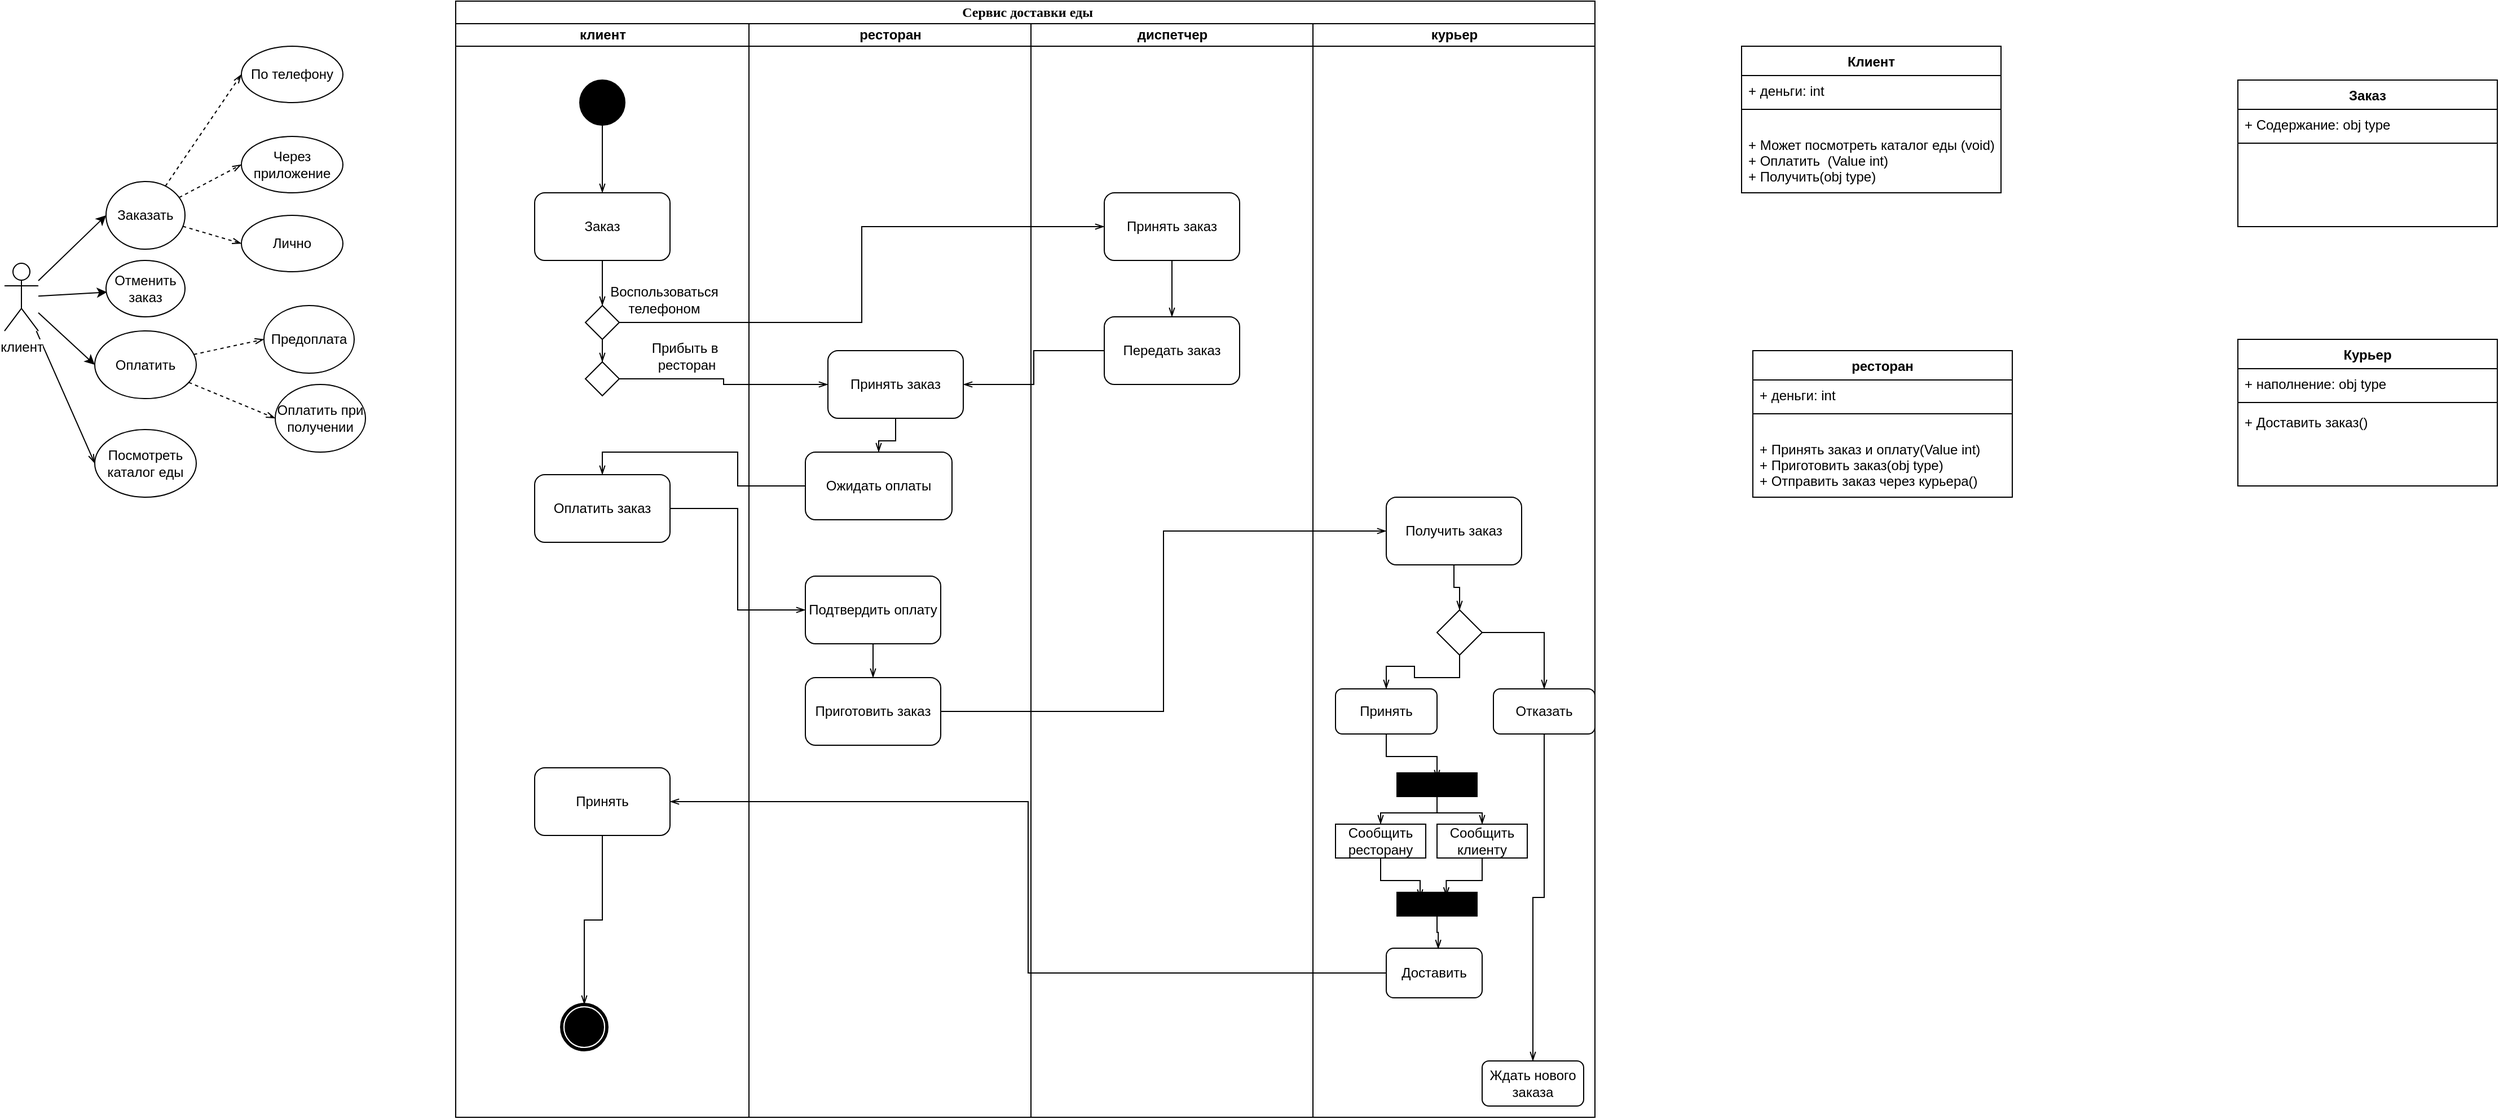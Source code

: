 <mxfile type="github" version="12.6.6"><diagram id="e7e014a7-5840-1c2e-5031-d8a46d1fe8dd" name="Page-1"><mxGraphModel grid="1" dx="1185" dy="657" gridSize="10" guides="1" tooltips="1" connect="1" arrows="1" fold="1" page="1" pageScale="1" pageWidth="1169" pageHeight="826" math="0" shadow="0" background="#ffffff"><root><mxCell id="0" /><mxCell id="1" parent="0" /><mxCell id="ED42qZIdBEckQJyKbsHn-58" parent="1" style="orthogonalLoop=1;jettySize=auto;html=1;entryX=0;entryY=0.5;entryDx=0;entryDy=0;rounded=1;strokeColor=#000000;" edge="1" target="ED42qZIdBEckQJyKbsHn-53" source="ED42qZIdBEckQJyKbsHn-43"><mxGeometry as="geometry" relative="1" /></mxCell><mxCell id="ED42qZIdBEckQJyKbsHn-59" parent="1" style="edgeStyle=none;rounded=1;orthogonalLoop=1;jettySize=auto;html=1;entryX=0.012;entryY=0.562;entryDx=0;entryDy=0;entryPerimeter=0;strokeColor=#000000;" edge="1" target="ED42qZIdBEckQJyKbsHn-54" source="ED42qZIdBEckQJyKbsHn-43"><mxGeometry as="geometry" relative="1" /></mxCell><mxCell id="ED42qZIdBEckQJyKbsHn-60" parent="1" style="edgeStyle=none;rounded=1;orthogonalLoop=1;jettySize=auto;html=1;entryX=0;entryY=0.5;entryDx=0;entryDy=0;strokeColor=#000000;" edge="1" target="ED42qZIdBEckQJyKbsHn-55" source="ED42qZIdBEckQJyKbsHn-43"><mxGeometry as="geometry" relative="1" /></mxCell><mxCell id="ED42qZIdBEckQJyKbsHn-73" parent="1" style="edgeStyle=none;rounded=1;orthogonalLoop=1;jettySize=auto;html=1;entryX=0;entryY=0.5;entryDx=0;entryDy=0;endArrow=openThin;endFill=0;strokeColor=#000000;" edge="1" target="ED42qZIdBEckQJyKbsHn-71" source="ED42qZIdBEckQJyKbsHn-43"><mxGeometry as="geometry" relative="1" /></mxCell><mxCell id="ED42qZIdBEckQJyKbsHn-43" value="клиент" parent="1" vertex="1" style="shape=umlActor;verticalLabelPosition=bottom;labelBackgroundColor=#ffffff;verticalAlign=top;html=1;outlineConnect=0;labelPosition=center;align=center;"><mxGeometry as="geometry" height="60" width="30" y="262.52" x="70" /></mxCell><mxCell id="ED42qZIdBEckQJyKbsHn-68" parent="1" style="edgeStyle=none;rounded=1;orthogonalLoop=1;jettySize=auto;html=1;entryX=0;entryY=0.5;entryDx=0;entryDy=0;endArrow=openThin;endFill=0;strokeColor=#000000;dashed=1;" edge="1" target="ED42qZIdBEckQJyKbsHn-67" source="ED42qZIdBEckQJyKbsHn-53"><mxGeometry as="geometry" relative="1" /></mxCell><mxCell id="ED42qZIdBEckQJyKbsHn-77" parent="1" style="edgeStyle=none;rounded=1;orthogonalLoop=1;jettySize=auto;html=1;entryX=0;entryY=0.5;entryDx=0;entryDy=0;dashed=1;endArrow=openThin;endFill=0;strokeColor=#000000;" edge="1" target="ED42qZIdBEckQJyKbsHn-74" source="ED42qZIdBEckQJyKbsHn-53"><mxGeometry as="geometry" relative="1" /></mxCell><mxCell id="ED42qZIdBEckQJyKbsHn-78" parent="1" style="edgeStyle=none;rounded=1;orthogonalLoop=1;jettySize=auto;html=1;entryX=0;entryY=0.5;entryDx=0;entryDy=0;dashed=1;endArrow=openThin;endFill=0;strokeColor=#000000;" edge="1" target="ED42qZIdBEckQJyKbsHn-75" source="ED42qZIdBEckQJyKbsHn-53"><mxGeometry as="geometry" relative="1" /></mxCell><mxCell id="ED42qZIdBEckQJyKbsHn-53" value="&lt;div align=&quot;center&quot;&gt;Заказать&lt;/div&gt;" parent="1" vertex="1" style="ellipse;whiteSpace=wrap;html=1;align=center;"><mxGeometry as="geometry" height="60" width="70" y="190" x="160" /></mxCell><mxCell id="ED42qZIdBEckQJyKbsHn-54" value="Отменить заказ&lt;br&gt;" parent="1" vertex="1" style="ellipse;whiteSpace=wrap;html=1;"><mxGeometry as="geometry" height="50" width="70" y="260" x="160" /></mxCell><mxCell id="ED42qZIdBEckQJyKbsHn-65" parent="1" style="edgeStyle=none;rounded=1;orthogonalLoop=1;jettySize=auto;html=1;entryX=0;entryY=0.5;entryDx=0;entryDy=0;strokeColor=#000000;dashed=1;endArrow=openThin;endFill=0;" edge="1" target="ED42qZIdBEckQJyKbsHn-62" source="ED42qZIdBEckQJyKbsHn-55"><mxGeometry as="geometry" relative="1" /></mxCell><mxCell id="ED42qZIdBEckQJyKbsHn-66" parent="1" style="edgeStyle=none;rounded=1;orthogonalLoop=1;jettySize=auto;html=1;entryX=0;entryY=0.5;entryDx=0;entryDy=0;strokeColor=#000000;endArrow=openThin;endFill=0;dashed=1;" edge="1" target="ED42qZIdBEckQJyKbsHn-63" source="ED42qZIdBEckQJyKbsHn-55"><mxGeometry as="geometry" relative="1" /></mxCell><mxCell id="ED42qZIdBEckQJyKbsHn-55" value="Оплатить" parent="1" vertex="1" style="ellipse;whiteSpace=wrap;html=1;"><mxGeometry as="geometry" height="60" width="90" y="322.52" x="150" /></mxCell><mxCell id="ED42qZIdBEckQJyKbsHn-62" value="Предоплата" parent="1" vertex="1" style="ellipse;whiteSpace=wrap;html=1;"><mxGeometry as="geometry" height="60" width="80" y="300" x="300" /></mxCell><mxCell id="ED42qZIdBEckQJyKbsHn-63" value="Оплатить при получении" parent="1" vertex="1" style="ellipse;whiteSpace=wrap;html=1;"><mxGeometry as="geometry" height="60" width="80" y="370" x="310" /></mxCell><mxCell id="ED42qZIdBEckQJyKbsHn-67" value="По телефону" parent="1" vertex="1" style="ellipse;whiteSpace=wrap;html=1;"><mxGeometry as="geometry" height="50" width="90" y="70" x="280" /></mxCell><mxCell id="ED42qZIdBEckQJyKbsHn-71" value="Посмотреть каталог еды" parent="1" vertex="1" style="ellipse;whiteSpace=wrap;html=1;"><mxGeometry as="geometry" height="60" width="90" y="410" x="150" /></mxCell><mxCell id="ED42qZIdBEckQJyKbsHn-74" value="Через приложение" parent="1" vertex="1" style="ellipse;whiteSpace=wrap;html=1;"><mxGeometry as="geometry" height="50" width="90" y="150" x="280" /></mxCell><mxCell id="ED42qZIdBEckQJyKbsHn-75" value="Лично" parent="1" vertex="1" style="ellipse;whiteSpace=wrap;html=1;"><mxGeometry as="geometry" height="50" width="90" y="220" x="280" /></mxCell><mxCell id="ED42qZIdBEckQJyKbsHn-84" value="&amp;nbsp;Сервис доставки еды " parent="1" vertex="1" style="swimlane;html=1;childLayout=stackLayout;startSize=20;rounded=0;shadow=0;comic=0;labelBackgroundColor=none;strokeWidth=1;fontFamily=Verdana;fontSize=12;align=center;"><mxGeometry as="geometry" height="990" width="1010" y="30" x="470" /></mxCell><mxCell id="ED42qZIdBEckQJyKbsHn-85" value="клиент" parent="ED42qZIdBEckQJyKbsHn-84" vertex="1" style="swimlane;html=1;startSize=20;"><mxGeometry as="geometry" height="970" width="260" y="20" /></mxCell><mxCell id="ED42qZIdBEckQJyKbsHn-112" value="" parent="ED42qZIdBEckQJyKbsHn-85" vertex="1" style="ellipse;whiteSpace=wrap;html=1;rounded=0;shadow=0;comic=0;labelBackgroundColor=none;strokeWidth=1;fillColor=#000000;fontFamily=Verdana;fontSize=12;align=center;"><mxGeometry as="geometry" height="40" width="40" y="50" x="110" /></mxCell><mxCell id="ED42qZIdBEckQJyKbsHn-153" parent="ED42qZIdBEckQJyKbsHn-85" style="edgeStyle=none;rounded=1;orthogonalLoop=1;jettySize=auto;html=1;entryX=0.5;entryY=0;entryDx=0;entryDy=0;endArrow=openThin;endFill=0;strokeColor=#000000;" edge="1" target="ED42qZIdBEckQJyKbsHn-152" source="ED42qZIdBEckQJyKbsHn-146"><mxGeometry as="geometry" relative="1" /></mxCell><mxCell id="ED42qZIdBEckQJyKbsHn-146" value="Заказ" parent="ED42qZIdBEckQJyKbsHn-85" vertex="1" style="rounded=1;whiteSpace=wrap;html=1;"><mxGeometry as="geometry" height="60" width="120" y="150" x="70" /></mxCell><mxCell id="ED42qZIdBEckQJyKbsHn-147" parent="ED42qZIdBEckQJyKbsHn-85" style="edgeStyle=none;rounded=1;orthogonalLoop=1;jettySize=auto;html=1;endArrow=openThin;endFill=0;strokeColor=#000000;" edge="1" target="ED42qZIdBEckQJyKbsHn-146" source="ED42qZIdBEckQJyKbsHn-112"><mxGeometry as="geometry" relative="1" /></mxCell><mxCell id="ED42qZIdBEckQJyKbsHn-157" parent="ED42qZIdBEckQJyKbsHn-85" style="edgeStyle=orthogonalEdgeStyle;rounded=0;orthogonalLoop=1;jettySize=auto;html=1;entryX=0.5;entryY=0;entryDx=0;entryDy=0;endArrow=openThin;endFill=0;strokeColor=#000000;" edge="1" target="ED42qZIdBEckQJyKbsHn-156" source="ED42qZIdBEckQJyKbsHn-152"><mxGeometry as="geometry" relative="1" /></mxCell><mxCell id="ED42qZIdBEckQJyKbsHn-152" value="" parent="ED42qZIdBEckQJyKbsHn-85" vertex="1" style="rhombus;whiteSpace=wrap;html=1;"><mxGeometry as="geometry" height="30" width="30" y="250" x="115" /></mxCell><mxCell id="ED42qZIdBEckQJyKbsHn-156" value="" parent="ED42qZIdBEckQJyKbsHn-85" vertex="1" style="rhombus;whiteSpace=wrap;html=1;"><mxGeometry as="geometry" height="30" width="30" y="300" x="115" /></mxCell><mxCell id="ED42qZIdBEckQJyKbsHn-161" value="Воспользоваться телефоном" parent="ED42qZIdBEckQJyKbsHn-85" vertex="1" style="text;html=1;strokeColor=none;fillColor=none;align=center;verticalAlign=middle;whiteSpace=wrap;rounded=0;"><mxGeometry as="geometry" height="30" width="50" y="230" x="160" /></mxCell><mxCell id="ED42qZIdBEckQJyKbsHn-162" value="Прибыть в&amp;nbsp; ресторан" parent="ED42qZIdBEckQJyKbsHn-85" vertex="1" style="text;html=1;strokeColor=none;fillColor=none;align=center;verticalAlign=middle;whiteSpace=wrap;rounded=0;"><mxGeometry as="geometry" height="30" width="70" y="280" x="170" /></mxCell><mxCell id="ED42qZIdBEckQJyKbsHn-169" value="Оплатить заказ" parent="ED42qZIdBEckQJyKbsHn-85" vertex="1" style="rounded=1;whiteSpace=wrap;html=1;"><mxGeometry as="geometry" height="60" width="120" y="400" x="70" /></mxCell><mxCell id="ED42qZIdBEckQJyKbsHn-149" value="" parent="ED42qZIdBEckQJyKbsHn-85" vertex="1" style="shape=mxgraph.bpmn.shape;html=1;verticalLabelPosition=bottom;labelBackgroundColor=#ffffff;verticalAlign=top;perimeter=ellipsePerimeter;outline=end;symbol=terminate;rounded=0;shadow=0;comic=0;strokeWidth=1;fontFamily=Verdana;fontSize=12;align=center;"><mxGeometry as="geometry" height="40" width="40" y="870" x="94" /></mxCell><mxCell id="ED42qZIdBEckQJyKbsHn-202" parent="ED42qZIdBEckQJyKbsHn-85" style="edgeStyle=orthogonalEdgeStyle;rounded=0;orthogonalLoop=1;jettySize=auto;html=1;endArrow=openThin;endFill=0;strokeColor=#000000;" edge="1" target="ED42qZIdBEckQJyKbsHn-149" source="ED42qZIdBEckQJyKbsHn-200"><mxGeometry as="geometry" relative="1" /></mxCell><mxCell id="ED42qZIdBEckQJyKbsHn-200" value="Принять " parent="ED42qZIdBEckQJyKbsHn-85" vertex="1" style="rounded=1;whiteSpace=wrap;html=1;strokeWidth=1;"><mxGeometry as="geometry" height="60" width="120" y="660" x="70" /></mxCell><mxCell id="ED42qZIdBEckQJyKbsHn-159" parent="ED42qZIdBEckQJyKbsHn-84" style="edgeStyle=orthogonalEdgeStyle;rounded=0;orthogonalLoop=1;jettySize=auto;html=1;entryX=0;entryY=0.5;entryDx=0;entryDy=0;endArrow=openThin;endFill=0;strokeColor=#000000;" edge="1" target="ED42qZIdBEckQJyKbsHn-158" source="ED42qZIdBEckQJyKbsHn-156"><mxGeometry as="geometry" relative="1" /></mxCell><mxCell id="ED42qZIdBEckQJyKbsHn-110" value="ресторан" parent="ED42qZIdBEckQJyKbsHn-84" vertex="1" style="swimlane;html=1;startSize=20;"><mxGeometry as="geometry" height="970" width="250" y="20" x="260" /></mxCell><mxCell id="ED42qZIdBEckQJyKbsHn-268" parent="ED42qZIdBEckQJyKbsHn-110" style="edgeStyle=orthogonalEdgeStyle;rounded=0;orthogonalLoop=1;jettySize=auto;html=1;entryX=0.5;entryY=0;entryDx=0;entryDy=0;endArrow=openThin;endFill=0;strokeColor=#000000;" edge="1" target="ED42qZIdBEckQJyKbsHn-267" source="ED42qZIdBEckQJyKbsHn-158"><mxGeometry as="geometry" relative="1" /></mxCell><mxCell id="ED42qZIdBEckQJyKbsHn-158" value="Принять заказ" parent="ED42qZIdBEckQJyKbsHn-110" vertex="1" style="rounded=1;whiteSpace=wrap;html=1;"><mxGeometry as="geometry" height="60" width="120" y="290" x="70" /></mxCell><mxCell id="ED42qZIdBEckQJyKbsHn-271" parent="ED42qZIdBEckQJyKbsHn-110" style="edgeStyle=orthogonalEdgeStyle;rounded=0;orthogonalLoop=1;jettySize=auto;html=1;endArrow=openThin;endFill=0;strokeColor=#000000;" edge="1" target="ED42qZIdBEckQJyKbsHn-173" source="ED42qZIdBEckQJyKbsHn-171"><mxGeometry as="geometry" relative="1" /></mxCell><mxCell id="ED42qZIdBEckQJyKbsHn-171" value="Подтвердить оплату" parent="ED42qZIdBEckQJyKbsHn-110" vertex="1" style="rounded=1;whiteSpace=wrap;html=1;"><mxGeometry as="geometry" height="60" width="120" y="490" x="50" /></mxCell><mxCell id="ED42qZIdBEckQJyKbsHn-173" value="Приготовить заказ" parent="ED42qZIdBEckQJyKbsHn-110" vertex="1" style="rounded=1;whiteSpace=wrap;html=1;"><mxGeometry as="geometry" height="60" width="120" y="580" x="50" /></mxCell><mxCell id="ED42qZIdBEckQJyKbsHn-267" value="Ожидать оплаты" parent="ED42qZIdBEckQJyKbsHn-110" vertex="1" style="rounded=1;whiteSpace=wrap;html=1;strokeWidth=1;"><mxGeometry as="geometry" height="60" width="130" y="380" x="50" /></mxCell><mxCell id="ED42qZIdBEckQJyKbsHn-172" parent="ED42qZIdBEckQJyKbsHn-84" style="edgeStyle=orthogonalEdgeStyle;rounded=0;orthogonalLoop=1;jettySize=auto;html=1;entryX=0;entryY=0.5;entryDx=0;entryDy=0;endArrow=openThin;endFill=0;strokeColor=#000000;" edge="1" target="ED42qZIdBEckQJyKbsHn-171" source="ED42qZIdBEckQJyKbsHn-169"><mxGeometry as="geometry" relative="1" /></mxCell><mxCell id="ED42qZIdBEckQJyKbsHn-155" parent="ED42qZIdBEckQJyKbsHn-84" style="rounded=0;orthogonalLoop=1;jettySize=auto;html=1;entryX=0;entryY=0.5;entryDx=0;entryDy=0;endArrow=openThin;endFill=0;strokeColor=#000000;edgeStyle=orthogonalEdgeStyle;" edge="1" target="ED42qZIdBEckQJyKbsHn-150" source="ED42qZIdBEckQJyKbsHn-152"><mxGeometry as="geometry" relative="1" /></mxCell><mxCell id="ED42qZIdBEckQJyKbsHn-166" parent="ED42qZIdBEckQJyKbsHn-84" style="edgeStyle=orthogonalEdgeStyle;rounded=0;orthogonalLoop=1;jettySize=auto;html=1;entryX=1;entryY=0.5;entryDx=0;entryDy=0;endArrow=openThin;endFill=0;strokeColor=#000000;" edge="1" target="ED42qZIdBEckQJyKbsHn-158" source="ED42qZIdBEckQJyKbsHn-164"><mxGeometry as="geometry" relative="1" /></mxCell><mxCell id="ED42qZIdBEckQJyKbsHn-94" value="диспетчер" parent="ED42qZIdBEckQJyKbsHn-84" vertex="1" style="swimlane;html=1;startSize=20;"><mxGeometry as="geometry" height="970" width="250" y="20" x="510" /></mxCell><mxCell id="ED42qZIdBEckQJyKbsHn-165" parent="ED42qZIdBEckQJyKbsHn-94" style="edgeStyle=orthogonalEdgeStyle;rounded=0;orthogonalLoop=1;jettySize=auto;html=1;entryX=0.5;entryY=0;entryDx=0;entryDy=0;endArrow=openThin;endFill=0;strokeColor=#000000;" edge="1" target="ED42qZIdBEckQJyKbsHn-164" source="ED42qZIdBEckQJyKbsHn-150"><mxGeometry as="geometry" relative="1" /></mxCell><mxCell id="ED42qZIdBEckQJyKbsHn-150" value="Принять заказ" parent="ED42qZIdBEckQJyKbsHn-94" vertex="1" style="rounded=1;whiteSpace=wrap;html=1;"><mxGeometry as="geometry" height="60" width="120" y="150" x="65" /></mxCell><mxCell id="ED42qZIdBEckQJyKbsHn-164" value="Передать заказ" parent="ED42qZIdBEckQJyKbsHn-94" vertex="1" style="rounded=1;whiteSpace=wrap;html=1;"><mxGeometry as="geometry" height="60" width="120" y="260" x="65" /></mxCell><mxCell id="ED42qZIdBEckQJyKbsHn-201" parent="ED42qZIdBEckQJyKbsHn-84" style="edgeStyle=orthogonalEdgeStyle;rounded=0;orthogonalLoop=1;jettySize=auto;html=1;entryX=1;entryY=0.5;entryDx=0;entryDy=0;endArrow=openThin;endFill=0;strokeColor=#000000;" edge="1" target="ED42qZIdBEckQJyKbsHn-200" source="ED42qZIdBEckQJyKbsHn-197"><mxGeometry as="geometry" relative="1" /></mxCell><mxCell id="ED42qZIdBEckQJyKbsHn-203" parent="ED42qZIdBEckQJyKbsHn-84" style="edgeStyle=orthogonalEdgeStyle;rounded=0;orthogonalLoop=1;jettySize=auto;html=1;entryX=0;entryY=0.5;entryDx=0;entryDy=0;endArrow=openThin;endFill=0;strokeColor=#000000;" edge="1" target="ED42qZIdBEckQJyKbsHn-177" source="ED42qZIdBEckQJyKbsHn-173"><mxGeometry as="geometry" relative="1" /></mxCell><mxCell id="ED42qZIdBEckQJyKbsHn-148" value="курьер" parent="ED42qZIdBEckQJyKbsHn-84" vertex="1" style="swimlane;html=1;startSize=20;"><mxGeometry as="geometry" height="970" width="250" y="20" x="760" /></mxCell><mxCell id="ED42qZIdBEckQJyKbsHn-196" parent="ED42qZIdBEckQJyKbsHn-148" style="edgeStyle=orthogonalEdgeStyle;rounded=0;orthogonalLoop=1;jettySize=auto;html=1;entryX=0.5;entryY=0;entryDx=0;entryDy=0;endArrow=openThin;endFill=0;strokeColor=#000000;" edge="1" target="ED42qZIdBEckQJyKbsHn-191" source="ED42qZIdBEckQJyKbsHn-177"><mxGeometry as="geometry" relative="1" /></mxCell><mxCell id="ED42qZIdBEckQJyKbsHn-177" value="Получить заказ" parent="ED42qZIdBEckQJyKbsHn-148" vertex="1" style="rounded=1;whiteSpace=wrap;html=1;"><mxGeometry as="geometry" height="60" width="120" y="420" x="65" /></mxCell><mxCell id="ED42qZIdBEckQJyKbsHn-259" parent="ED42qZIdBEckQJyKbsHn-148" style="edgeStyle=orthogonalEdgeStyle;rounded=0;orthogonalLoop=1;jettySize=auto;html=1;entryX=0.5;entryY=0;entryDx=0;entryDy=0;endArrow=openThin;endFill=0;strokeColor=#000000;" edge="1" target="ED42qZIdBEckQJyKbsHn-205" source="ED42qZIdBEckQJyKbsHn-183"><mxGeometry as="geometry" relative="1" /></mxCell><mxCell id="ED42qZIdBEckQJyKbsHn-183" value="Принять" parent="ED42qZIdBEckQJyKbsHn-148" vertex="1" style="rounded=1;whiteSpace=wrap;html=1;strokeWidth=1;"><mxGeometry as="geometry" height="40" width="90" y="590" x="20" /></mxCell><mxCell id="ED42qZIdBEckQJyKbsHn-193" parent="ED42qZIdBEckQJyKbsHn-148" style="edgeStyle=orthogonalEdgeStyle;rounded=0;orthogonalLoop=1;jettySize=auto;html=1;endArrow=openThin;endFill=0;strokeColor=#000000;" edge="1" target="ED42qZIdBEckQJyKbsHn-192" source="ED42qZIdBEckQJyKbsHn-184"><mxGeometry as="geometry" relative="1" /></mxCell><mxCell id="ED42qZIdBEckQJyKbsHn-184" value="Отказать" parent="ED42qZIdBEckQJyKbsHn-148" vertex="1" style="rounded=1;whiteSpace=wrap;html=1;strokeWidth=1;"><mxGeometry as="geometry" height="40" width="90" y="590" x="160" /></mxCell><mxCell id="ED42qZIdBEckQJyKbsHn-194" parent="ED42qZIdBEckQJyKbsHn-148" style="edgeStyle=orthogonalEdgeStyle;rounded=0;orthogonalLoop=1;jettySize=auto;html=1;entryX=0.5;entryY=0;entryDx=0;entryDy=0;endArrow=openThin;endFill=0;strokeColor=#000000;" edge="1" target="ED42qZIdBEckQJyKbsHn-184" source="ED42qZIdBEckQJyKbsHn-191"><mxGeometry as="geometry" relative="1" /></mxCell><mxCell id="ED42qZIdBEckQJyKbsHn-195" parent="ED42qZIdBEckQJyKbsHn-148" style="edgeStyle=orthogonalEdgeStyle;rounded=0;orthogonalLoop=1;jettySize=auto;html=1;entryX=0.5;entryY=0;entryDx=0;entryDy=0;endArrow=openThin;endFill=0;strokeColor=#000000;" edge="1" target="ED42qZIdBEckQJyKbsHn-183" source="ED42qZIdBEckQJyKbsHn-191"><mxGeometry as="geometry" relative="1" /></mxCell><mxCell id="ED42qZIdBEckQJyKbsHn-191" value="" parent="ED42qZIdBEckQJyKbsHn-148" vertex="1" style="rhombus;whiteSpace=wrap;html=1;strokeWidth=1;"><mxGeometry as="geometry" height="40" width="40" y="520" x="110" /></mxCell><mxCell id="ED42qZIdBEckQJyKbsHn-192" value="Ждать нового заказа" parent="ED42qZIdBEckQJyKbsHn-148" vertex="1" style="rounded=1;whiteSpace=wrap;html=1;strokeWidth=1;"><mxGeometry as="geometry" height="40" width="90" y="920" x="150" /></mxCell><mxCell id="ED42qZIdBEckQJyKbsHn-197" value="Доставить" parent="ED42qZIdBEckQJyKbsHn-148" vertex="1" style="rounded=1;whiteSpace=wrap;html=1;strokeWidth=1;"><mxGeometry as="geometry" height="44" width="85" y="820" x="65" /></mxCell><mxCell id="ED42qZIdBEckQJyKbsHn-257" parent="ED42qZIdBEckQJyKbsHn-148" style="edgeStyle=orthogonalEdgeStyle;rounded=0;orthogonalLoop=1;jettySize=auto;html=1;endArrow=openThin;endFill=0;strokeColor=#000000;" edge="1" target="ED42qZIdBEckQJyKbsHn-207" source="ED42qZIdBEckQJyKbsHn-205"><mxGeometry as="geometry" relative="1" /></mxCell><mxCell id="ED42qZIdBEckQJyKbsHn-258" parent="ED42qZIdBEckQJyKbsHn-148" style="edgeStyle=orthogonalEdgeStyle;rounded=0;orthogonalLoop=1;jettySize=auto;html=1;entryX=0.5;entryY=0;entryDx=0;entryDy=0;endArrow=openThin;endFill=0;strokeColor=#000000;" edge="1" target="ED42qZIdBEckQJyKbsHn-206" source="ED42qZIdBEckQJyKbsHn-205"><mxGeometry as="geometry" relative="1" /></mxCell><mxCell id="ED42qZIdBEckQJyKbsHn-205" value="" parent="ED42qZIdBEckQJyKbsHn-148" vertex="1" style="rounded=0;whiteSpace=wrap;html=1;strokeWidth=12;"><mxGeometry as="geometry" height="10" width="60" y="670" x="80" /></mxCell><mxCell id="ED42qZIdBEckQJyKbsHn-255" parent="ED42qZIdBEckQJyKbsHn-148" style="edgeStyle=orthogonalEdgeStyle;rounded=0;orthogonalLoop=1;jettySize=auto;html=1;entryX=0.637;entryY=-0.19;entryDx=0;entryDy=0;entryPerimeter=0;endArrow=openThin;endFill=0;strokeColor=#000000;" edge="1" target="ED42qZIdBEckQJyKbsHn-254" source="ED42qZIdBEckQJyKbsHn-206"><mxGeometry as="geometry" relative="1" /></mxCell><mxCell id="ED42qZIdBEckQJyKbsHn-206" value="Сообщить клиенту" parent="ED42qZIdBEckQJyKbsHn-148" vertex="1" style="rounded=0;whiteSpace=wrap;html=1;strokeWidth=1;"><mxGeometry as="geometry" height="30" width="80" y="710" x="110" /></mxCell><mxCell id="ED42qZIdBEckQJyKbsHn-256" parent="ED42qZIdBEckQJyKbsHn-148" style="edgeStyle=orthogonalEdgeStyle;rounded=0;orthogonalLoop=1;jettySize=auto;html=1;entryX=0.25;entryY=0;entryDx=0;entryDy=0;endArrow=openThin;endFill=0;strokeColor=#000000;" edge="1" target="ED42qZIdBEckQJyKbsHn-254" source="ED42qZIdBEckQJyKbsHn-207"><mxGeometry as="geometry" relative="1" /></mxCell><mxCell id="ED42qZIdBEckQJyKbsHn-207" value="Сообщить ресторану" parent="ED42qZIdBEckQJyKbsHn-148" vertex="1" style="rounded=0;whiteSpace=wrap;html=1;strokeWidth=1;"><mxGeometry as="geometry" height="30" width="80" y="710" x="20" /></mxCell><mxCell id="ED42qZIdBEckQJyKbsHn-260" parent="ED42qZIdBEckQJyKbsHn-148" style="edgeStyle=orthogonalEdgeStyle;rounded=0;orthogonalLoop=1;jettySize=auto;html=1;entryX=0.542;entryY=0.016;entryDx=0;entryDy=0;entryPerimeter=0;endArrow=openThin;endFill=0;strokeColor=#000000;" edge="1" target="ED42qZIdBEckQJyKbsHn-197" source="ED42qZIdBEckQJyKbsHn-254"><mxGeometry as="geometry" relative="1" /></mxCell><mxCell id="ED42qZIdBEckQJyKbsHn-254" value="" parent="ED42qZIdBEckQJyKbsHn-148" vertex="1" style="rounded=0;whiteSpace=wrap;html=1;strokeWidth=12;"><mxGeometry as="geometry" height="10" width="60" y="775.95" x="80" /></mxCell><mxCell id="ED42qZIdBEckQJyKbsHn-270" parent="ED42qZIdBEckQJyKbsHn-84" style="edgeStyle=orthogonalEdgeStyle;rounded=0;orthogonalLoop=1;jettySize=auto;html=1;entryX=0.5;entryY=0;entryDx=0;entryDy=0;endArrow=openThin;endFill=0;strokeColor=#000000;" edge="1" target="ED42qZIdBEckQJyKbsHn-169" source="ED42qZIdBEckQJyKbsHn-267"><mxGeometry as="geometry" relative="1" /></mxCell><mxCell id="ED42qZIdBEckQJyKbsHn-261" value="Клиент" parent="1" vertex="1" style="swimlane;fontStyle=1;align=center;verticalAlign=top;childLayout=stackLayout;horizontal=1;startSize=26;horizontalStack=0;resizeParent=1;resizeParentMax=0;resizeLast=0;collapsible=1;marginBottom=0;strokeWidth=1;"><mxGeometry as="geometry" height="130" width="230" y="70" x="1610" /></mxCell><mxCell id="ED42qZIdBEckQJyKbsHn-262" value="+ деньги: int&#10;" parent="ED42qZIdBEckQJyKbsHn-261" vertex="1" style="text;strokeColor=none;fillColor=none;align=left;verticalAlign=top;spacingLeft=4;spacingRight=4;overflow=hidden;rotatable=0;points=[[0,0.5],[1,0.5]];portConstraint=eastwest;"><mxGeometry as="geometry" height="26" width="230" y="26" /></mxCell><mxCell id="ED42qZIdBEckQJyKbsHn-263" value="" parent="ED42qZIdBEckQJyKbsHn-261" vertex="1" style="line;strokeWidth=1;fillColor=none;align=left;verticalAlign=middle;spacingTop=-1;spacingLeft=3;spacingRight=3;rotatable=0;labelPosition=right;points=[];portConstraint=eastwest;"><mxGeometry as="geometry" height="8" width="230" y="52" /></mxCell><mxCell id="ED42qZIdBEckQJyKbsHn-264" value="&#10;+ Может посмотреть каталог еды (void)&#10;+ Оплатить  (Value int)&#10;+ Получить(obj type)&#10;&#10;&#10;" parent="ED42qZIdBEckQJyKbsHn-261" vertex="1" style="text;strokeColor=none;fillColor=none;align=left;verticalAlign=top;spacingLeft=4;spacingRight=4;overflow=hidden;rotatable=0;points=[[0,0.5],[1,0.5]];portConstraint=eastwest;"><mxGeometry as="geometry" height="70" width="230" y="60" /></mxCell><mxCell id="ED42qZIdBEckQJyKbsHn-272" value="Заказ" parent="1" vertex="1" style="swimlane;fontStyle=1;align=center;verticalAlign=top;childLayout=stackLayout;horizontal=1;startSize=26;horizontalStack=0;resizeParent=1;resizeParentMax=0;resizeLast=0;collapsible=1;marginBottom=0;strokeWidth=1;"><mxGeometry as="geometry" height="130" width="230" y="100" x="2050" /></mxCell><mxCell id="ED42qZIdBEckQJyKbsHn-273" value="+ Содержание: obj type&#10;" parent="ED42qZIdBEckQJyKbsHn-272" vertex="1" style="text;strokeColor=none;fillColor=none;align=left;verticalAlign=top;spacingLeft=4;spacingRight=4;overflow=hidden;rotatable=0;points=[[0,0.5],[1,0.5]];portConstraint=eastwest;"><mxGeometry as="geometry" height="26" width="230" y="26" /></mxCell><mxCell id="ED42qZIdBEckQJyKbsHn-274" value="" parent="ED42qZIdBEckQJyKbsHn-272" vertex="1" style="line;strokeWidth=1;fillColor=none;align=left;verticalAlign=middle;spacingTop=-1;spacingLeft=3;spacingRight=3;rotatable=0;labelPosition=right;points=[];portConstraint=eastwest;"><mxGeometry as="geometry" height="8" width="230" y="52" /></mxCell><mxCell id="ED42qZIdBEckQJyKbsHn-275" value="&#10;" parent="ED42qZIdBEckQJyKbsHn-272" vertex="1" style="text;strokeColor=none;fillColor=none;align=left;verticalAlign=top;spacingLeft=4;spacingRight=4;overflow=hidden;rotatable=0;points=[[0,0.5],[1,0.5]];portConstraint=eastwest;"><mxGeometry as="geometry" height="70" width="230" y="60" /></mxCell><mxCell id="ED42qZIdBEckQJyKbsHn-276" value="ресторан" parent="1" vertex="1" style="swimlane;fontStyle=1;align=center;verticalAlign=top;childLayout=stackLayout;horizontal=1;startSize=26;horizontalStack=0;resizeParent=1;resizeParentMax=0;resizeLast=0;collapsible=1;marginBottom=0;strokeWidth=1;"><mxGeometry as="geometry" height="130" width="230" y="340" x="1620" /></mxCell><mxCell id="ED42qZIdBEckQJyKbsHn-277" value="+ деньги: int" parent="ED42qZIdBEckQJyKbsHn-276" vertex="1" style="text;strokeColor=none;fillColor=none;align=left;verticalAlign=top;spacingLeft=4;spacingRight=4;overflow=hidden;rotatable=0;points=[[0,0.5],[1,0.5]];portConstraint=eastwest;"><mxGeometry as="geometry" height="26" width="230" y="26" /></mxCell><mxCell id="ED42qZIdBEckQJyKbsHn-278" value="" parent="ED42qZIdBEckQJyKbsHn-276" vertex="1" style="line;strokeWidth=1;fillColor=none;align=left;verticalAlign=middle;spacingTop=-1;spacingLeft=3;spacingRight=3;rotatable=0;labelPosition=right;points=[];portConstraint=eastwest;"><mxGeometry as="geometry" height="8" width="230" y="52" /></mxCell><mxCell id="ED42qZIdBEckQJyKbsHn-279" value="&#10;+ Принять заказ и оплату(Value int)&#10;+ Приготовить заказ(obj type)&#10;+ Отправить заказ через курьера()" parent="ED42qZIdBEckQJyKbsHn-276" vertex="1" style="text;strokeColor=none;fillColor=none;align=left;verticalAlign=top;spacingLeft=4;spacingRight=4;overflow=hidden;rotatable=0;points=[[0,0.5],[1,0.5]];portConstraint=eastwest;"><mxGeometry as="geometry" height="70" width="230" y="60" /></mxCell><mxCell id="ED42qZIdBEckQJyKbsHn-280" value="Курьер" parent="1" vertex="1" style="swimlane;fontStyle=1;align=center;verticalAlign=top;childLayout=stackLayout;horizontal=1;startSize=26;horizontalStack=0;resizeParent=1;resizeParentMax=0;resizeLast=0;collapsible=1;marginBottom=0;strokeWidth=1;"><mxGeometry as="geometry" height="130" width="230" y="330" x="2050" /></mxCell><mxCell id="ED42qZIdBEckQJyKbsHn-281" value="+ наполнение: obj type" parent="ED42qZIdBEckQJyKbsHn-280" vertex="1" style="text;strokeColor=none;fillColor=none;align=left;verticalAlign=top;spacingLeft=4;spacingRight=4;overflow=hidden;rotatable=0;points=[[0,0.5],[1,0.5]];portConstraint=eastwest;"><mxGeometry as="geometry" height="26" width="230" y="26" /></mxCell><mxCell id="ED42qZIdBEckQJyKbsHn-282" value="" parent="ED42qZIdBEckQJyKbsHn-280" vertex="1" style="line;strokeWidth=1;fillColor=none;align=left;verticalAlign=middle;spacingTop=-1;spacingLeft=3;spacingRight=3;rotatable=0;labelPosition=right;points=[];portConstraint=eastwest;"><mxGeometry as="geometry" height="8" width="230" y="52" /></mxCell><mxCell id="ED42qZIdBEckQJyKbsHn-283" value="+ Доставить заказ()&#10;" parent="ED42qZIdBEckQJyKbsHn-280" vertex="1" style="text;strokeColor=none;fillColor=none;align=left;verticalAlign=top;spacingLeft=4;spacingRight=4;overflow=hidden;rotatable=0;points=[[0,0.5],[1,0.5]];portConstraint=eastwest;"><mxGeometry as="geometry" height="70" width="230" y="60" /></mxCell></root></mxGraphModel></diagram></mxfile>